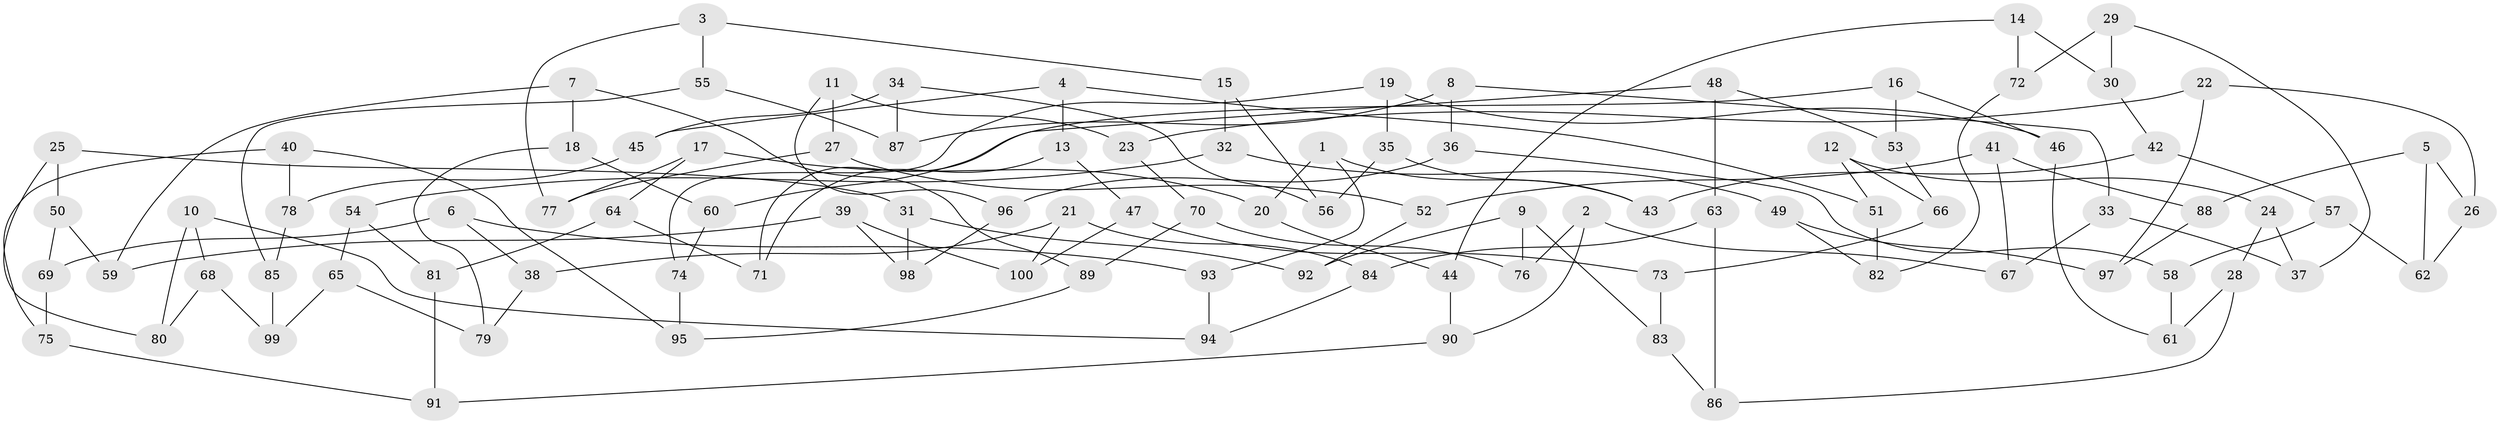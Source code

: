 // Generated by graph-tools (version 1.1) at 2025/39/02/21/25 10:39:00]
// undirected, 100 vertices, 150 edges
graph export_dot {
graph [start="1"]
  node [color=gray90,style=filled];
  1;
  2;
  3;
  4;
  5;
  6;
  7;
  8;
  9;
  10;
  11;
  12;
  13;
  14;
  15;
  16;
  17;
  18;
  19;
  20;
  21;
  22;
  23;
  24;
  25;
  26;
  27;
  28;
  29;
  30;
  31;
  32;
  33;
  34;
  35;
  36;
  37;
  38;
  39;
  40;
  41;
  42;
  43;
  44;
  45;
  46;
  47;
  48;
  49;
  50;
  51;
  52;
  53;
  54;
  55;
  56;
  57;
  58;
  59;
  60;
  61;
  62;
  63;
  64;
  65;
  66;
  67;
  68;
  69;
  70;
  71;
  72;
  73;
  74;
  75;
  76;
  77;
  78;
  79;
  80;
  81;
  82;
  83;
  84;
  85;
  86;
  87;
  88;
  89;
  90;
  91;
  92;
  93;
  94;
  95;
  96;
  97;
  98;
  99;
  100;
  1 -- 20;
  1 -- 93;
  1 -- 43;
  2 -- 67;
  2 -- 90;
  2 -- 76;
  3 -- 15;
  3 -- 55;
  3 -- 77;
  4 -- 45;
  4 -- 13;
  4 -- 51;
  5 -- 88;
  5 -- 26;
  5 -- 62;
  6 -- 93;
  6 -- 69;
  6 -- 38;
  7 -- 59;
  7 -- 18;
  7 -- 89;
  8 -- 87;
  8 -- 36;
  8 -- 33;
  9 -- 83;
  9 -- 92;
  9 -- 76;
  10 -- 80;
  10 -- 68;
  10 -- 94;
  11 -- 27;
  11 -- 23;
  11 -- 96;
  12 -- 66;
  12 -- 51;
  12 -- 24;
  13 -- 71;
  13 -- 47;
  14 -- 30;
  14 -- 72;
  14 -- 44;
  15 -- 32;
  15 -- 56;
  16 -- 60;
  16 -- 53;
  16 -- 46;
  17 -- 64;
  17 -- 77;
  17 -- 20;
  18 -- 79;
  18 -- 60;
  19 -- 46;
  19 -- 35;
  19 -- 74;
  20 -- 44;
  21 -- 84;
  21 -- 100;
  21 -- 38;
  22 -- 23;
  22 -- 26;
  22 -- 97;
  23 -- 70;
  24 -- 28;
  24 -- 37;
  25 -- 80;
  25 -- 50;
  25 -- 31;
  26 -- 62;
  27 -- 77;
  27 -- 52;
  28 -- 61;
  28 -- 86;
  29 -- 72;
  29 -- 37;
  29 -- 30;
  30 -- 42;
  31 -- 92;
  31 -- 98;
  32 -- 54;
  32 -- 49;
  33 -- 37;
  33 -- 67;
  34 -- 45;
  34 -- 87;
  34 -- 56;
  35 -- 43;
  35 -- 56;
  36 -- 58;
  36 -- 96;
  38 -- 79;
  39 -- 59;
  39 -- 100;
  39 -- 98;
  40 -- 95;
  40 -- 75;
  40 -- 78;
  41 -- 52;
  41 -- 88;
  41 -- 67;
  42 -- 43;
  42 -- 57;
  44 -- 90;
  45 -- 78;
  46 -- 61;
  47 -- 73;
  47 -- 100;
  48 -- 71;
  48 -- 53;
  48 -- 63;
  49 -- 82;
  49 -- 97;
  50 -- 69;
  50 -- 59;
  51 -- 82;
  52 -- 92;
  53 -- 66;
  54 -- 65;
  54 -- 81;
  55 -- 85;
  55 -- 87;
  57 -- 58;
  57 -- 62;
  58 -- 61;
  60 -- 74;
  63 -- 84;
  63 -- 86;
  64 -- 81;
  64 -- 71;
  65 -- 79;
  65 -- 99;
  66 -- 73;
  68 -- 99;
  68 -- 80;
  69 -- 75;
  70 -- 89;
  70 -- 76;
  72 -- 82;
  73 -- 83;
  74 -- 95;
  75 -- 91;
  78 -- 85;
  81 -- 91;
  83 -- 86;
  84 -- 94;
  85 -- 99;
  88 -- 97;
  89 -- 95;
  90 -- 91;
  93 -- 94;
  96 -- 98;
}
